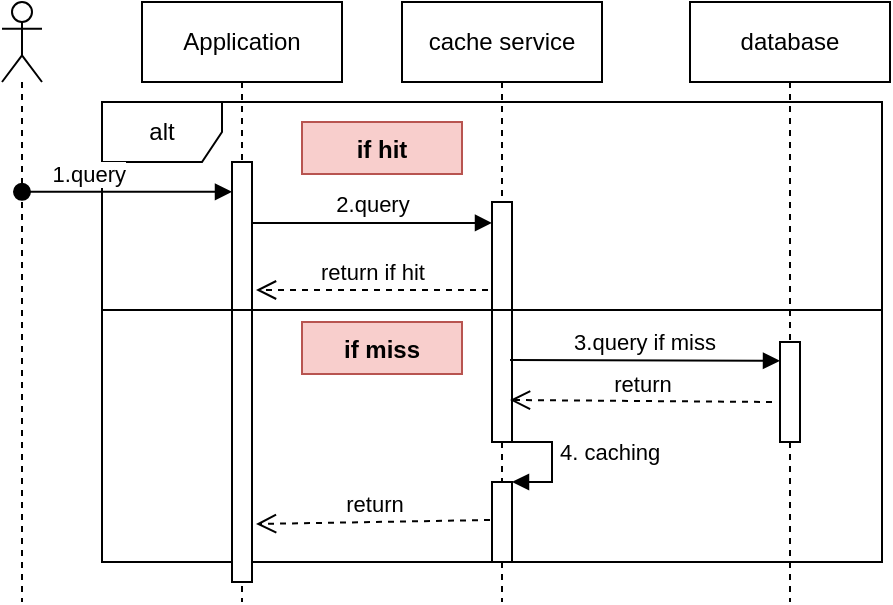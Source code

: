 <mxfile version="14.8.5" type="github">
  <diagram id="Z4AKtYrA0xERn5aJpjcW" name="Page-1">
    <mxGraphModel dx="1186" dy="607" grid="1" gridSize="10" guides="1" tooltips="1" connect="1" arrows="1" fold="1" page="1" pageScale="1" pageWidth="827" pageHeight="1169" math="0" shadow="0">
      <root>
        <mxCell id="0" />
        <mxCell id="1" parent="0" />
        <mxCell id="TtOdsmfDPJnBqmSysK0O-18" value="alt" style="shape=umlFrame;whiteSpace=wrap;html=1;" parent="1" vertex="1">
          <mxGeometry x="120" y="160" width="390" height="230" as="geometry" />
        </mxCell>
        <mxCell id="TtOdsmfDPJnBqmSysK0O-3" value="" style="shape=umlLifeline;participant=umlActor;perimeter=lifelinePerimeter;whiteSpace=wrap;html=1;container=1;collapsible=0;recursiveResize=0;verticalAlign=top;spacingTop=36;outlineConnect=0;" parent="1" vertex="1">
          <mxGeometry x="70" y="110" width="20" height="300" as="geometry" />
        </mxCell>
        <mxCell id="TtOdsmfDPJnBqmSysK0O-4" value="Application" style="shape=umlLifeline;perimeter=lifelinePerimeter;whiteSpace=wrap;html=1;container=1;collapsible=0;recursiveResize=0;outlineConnect=0;" parent="1" vertex="1">
          <mxGeometry x="140" y="110" width="100" height="300" as="geometry" />
        </mxCell>
        <mxCell id="TtOdsmfDPJnBqmSysK0O-12" value="" style="html=1;points=[];perimeter=orthogonalPerimeter;" parent="TtOdsmfDPJnBqmSysK0O-4" vertex="1">
          <mxGeometry x="45" y="80" width="10" height="210" as="geometry" />
        </mxCell>
        <mxCell id="TtOdsmfDPJnBqmSysK0O-5" value="cache service" style="shape=umlLifeline;perimeter=lifelinePerimeter;whiteSpace=wrap;html=1;container=1;collapsible=0;recursiveResize=0;outlineConnect=0;" parent="1" vertex="1">
          <mxGeometry x="270" y="110" width="100" height="300" as="geometry" />
        </mxCell>
        <mxCell id="TtOdsmfDPJnBqmSysK0O-19" value="" style="html=1;points=[];perimeter=orthogonalPerimeter;" parent="TtOdsmfDPJnBqmSysK0O-5" vertex="1">
          <mxGeometry x="45" y="100" width="10" height="120" as="geometry" />
        </mxCell>
        <mxCell id="TtOdsmfDPJnBqmSysK0O-25" value="" style="html=1;points=[];perimeter=orthogonalPerimeter;" parent="TtOdsmfDPJnBqmSysK0O-5" vertex="1">
          <mxGeometry x="45" y="240" width="10" height="40" as="geometry" />
        </mxCell>
        <mxCell id="TtOdsmfDPJnBqmSysK0O-26" value="4. caching" style="edgeStyle=orthogonalEdgeStyle;html=1;align=left;spacingLeft=2;endArrow=block;rounded=0;entryX=1;entryY=0;" parent="TtOdsmfDPJnBqmSysK0O-5" target="TtOdsmfDPJnBqmSysK0O-25" edge="1">
          <mxGeometry relative="1" as="geometry">
            <mxPoint x="45" y="220" as="sourcePoint" />
            <Array as="points">
              <mxPoint x="75" y="220" />
            </Array>
          </mxGeometry>
        </mxCell>
        <mxCell id="TtOdsmfDPJnBqmSysK0O-6" value="database" style="shape=umlLifeline;perimeter=lifelinePerimeter;whiteSpace=wrap;html=1;container=1;collapsible=0;recursiveResize=0;outlineConnect=0;" parent="1" vertex="1">
          <mxGeometry x="414" y="110" width="100" height="300" as="geometry" />
        </mxCell>
        <mxCell id="TtOdsmfDPJnBqmSysK0O-22" value="" style="html=1;points=[];perimeter=orthogonalPerimeter;" parent="TtOdsmfDPJnBqmSysK0O-6" vertex="1">
          <mxGeometry x="45" y="170" width="10" height="50" as="geometry" />
        </mxCell>
        <mxCell id="TtOdsmfDPJnBqmSysK0O-13" value="1.query" style="html=1;verticalAlign=bottom;startArrow=oval;endArrow=block;startSize=8;entryX=0;entryY=0.071;entryDx=0;entryDy=0;entryPerimeter=0;align=right;" parent="1" source="TtOdsmfDPJnBqmSysK0O-3" target="TtOdsmfDPJnBqmSysK0O-12" edge="1">
          <mxGeometry relative="1" as="geometry">
            <mxPoint x="145" y="190" as="sourcePoint" />
          </mxGeometry>
        </mxCell>
        <mxCell id="TtOdsmfDPJnBqmSysK0O-20" value="2.query" style="html=1;verticalAlign=bottom;endArrow=block;entryX=0;entryY=0.087;entryDx=0;entryDy=0;entryPerimeter=0;" parent="1" source="TtOdsmfDPJnBqmSysK0O-12" target="TtOdsmfDPJnBqmSysK0O-19" edge="1">
          <mxGeometry relative="1" as="geometry">
            <mxPoint x="245" y="210" as="sourcePoint" />
          </mxGeometry>
        </mxCell>
        <mxCell id="TtOdsmfDPJnBqmSysK0O-21" value="return if hit" style="html=1;verticalAlign=bottom;endArrow=open;dashed=1;endSize=8;" parent="1" edge="1">
          <mxGeometry relative="1" as="geometry">
            <mxPoint x="197" y="254" as="targetPoint" />
            <mxPoint x="313" y="254" as="sourcePoint" />
          </mxGeometry>
        </mxCell>
        <mxCell id="TtOdsmfDPJnBqmSysK0O-23" value="3.query if miss" style="html=1;verticalAlign=bottom;endArrow=block;entryX=0;entryY=0.188;entryDx=0;entryDy=0;entryPerimeter=0;exitX=0.9;exitY=0.658;exitDx=0;exitDy=0;exitPerimeter=0;" parent="1" source="TtOdsmfDPJnBqmSysK0O-19" target="TtOdsmfDPJnBqmSysK0O-22" edge="1">
          <mxGeometry relative="1" as="geometry">
            <mxPoint x="324" y="275" as="sourcePoint" />
          </mxGeometry>
        </mxCell>
        <mxCell id="TtOdsmfDPJnBqmSysK0O-24" value="return" style="html=1;verticalAlign=bottom;endArrow=open;dashed=1;endSize=8;entryX=0.9;entryY=0.825;entryDx=0;entryDy=0;entryPerimeter=0;" parent="1" target="TtOdsmfDPJnBqmSysK0O-19" edge="1">
          <mxGeometry relative="1" as="geometry">
            <mxPoint x="324" y="303" as="targetPoint" />
            <mxPoint x="455" y="310" as="sourcePoint" />
          </mxGeometry>
        </mxCell>
        <mxCell id="TtOdsmfDPJnBqmSysK0O-28" value="return" style="html=1;verticalAlign=bottom;endArrow=open;dashed=1;endSize=8;exitX=-0.1;exitY=0.475;exitDx=0;exitDy=0;exitPerimeter=0;entryX=1.2;entryY=0.862;entryDx=0;entryDy=0;entryPerimeter=0;" parent="1" source="TtOdsmfDPJnBqmSysK0O-25" target="TtOdsmfDPJnBqmSysK0O-12" edge="1">
          <mxGeometry relative="1" as="geometry">
            <mxPoint x="310" y="370" as="sourcePoint" />
            <mxPoint x="230" y="370" as="targetPoint" />
          </mxGeometry>
        </mxCell>
        <mxCell id="TtOdsmfDPJnBqmSysK0O-29" value="" style="line;strokeWidth=1;fillColor=none;align=left;verticalAlign=middle;spacingTop=-1;spacingLeft=3;spacingRight=3;rotatable=0;labelPosition=right;points=[];portConstraint=eastwest;" parent="1" vertex="1">
          <mxGeometry x="120" y="260" width="390" height="8" as="geometry" />
        </mxCell>
        <mxCell id="TtOdsmfDPJnBqmSysK0O-31" value="if hit" style="text;align=center;fontStyle=1;verticalAlign=middle;spacingLeft=3;spacingRight=3;strokeColor=#b85450;rotatable=0;points=[[0,0.5],[1,0.5]];portConstraint=eastwest;fillColor=#f8cecc;" parent="1" vertex="1">
          <mxGeometry x="220" y="170" width="80" height="26" as="geometry" />
        </mxCell>
        <mxCell id="TtOdsmfDPJnBqmSysK0O-32" value="if miss" style="text;align=center;fontStyle=1;verticalAlign=middle;spacingLeft=3;spacingRight=3;strokeColor=#b85450;rotatable=0;points=[[0,0.5],[1,0.5]];portConstraint=eastwest;fillColor=#f8cecc;" parent="1" vertex="1">
          <mxGeometry x="220" y="270" width="80" height="26" as="geometry" />
        </mxCell>
      </root>
    </mxGraphModel>
  </diagram>
</mxfile>
